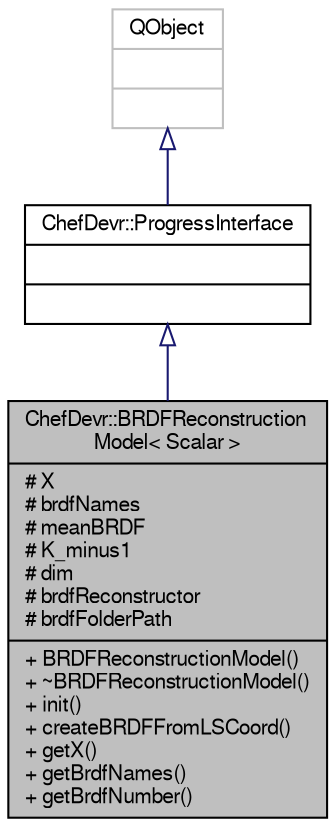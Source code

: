 digraph "ChefDevr::BRDFReconstructionModel&lt; Scalar &gt;"
{
 // LATEX_PDF_SIZE
  edge [fontname="FreeSans",fontsize="10",labelfontname="FreeSans",labelfontsize="10"];
  node [fontname="FreeSans",fontsize="10",shape=record];
  Node5 [label="{ChefDevr::BRDFReconstruction\lModel\< Scalar \>\n|# X\l# brdfNames\l# meanBRDF\l# K_minus1\l# dim\l# brdfReconstructor\l# brdfFolderPath\l|+ BRDFReconstructionModel()\l+ ~BRDFReconstructionModel()\l+ init()\l+ createBRDFFromLSCoord()\l+ getX()\l+ getBrdfNames()\l+ getBrdfNumber()\l}",height=0.2,width=0.4,color="black", fillcolor="grey75", style="filled", fontcolor="black",tooltip="The class that allows reconstruction of BRDFs in the BRDF Explorer format."];
  Node6 -> Node5 [dir="back",color="midnightblue",fontsize="10",style="solid",arrowtail="onormal",fontname="FreeSans"];
  Node6 [label="{ChefDevr::ProgressInterface\n||}",height=0.2,width=0.4,color="black", fillcolor="white", style="filled",URL="$class_chef_devr_1_1_progress_interface.html",tooltip=" "];
  Node7 -> Node6 [dir="back",color="midnightblue",fontsize="10",style="solid",arrowtail="onormal",fontname="FreeSans"];
  Node7 [label="{QObject\n||}",height=0.2,width=0.4,color="grey75", fillcolor="white", style="filled",tooltip=" "];
}

